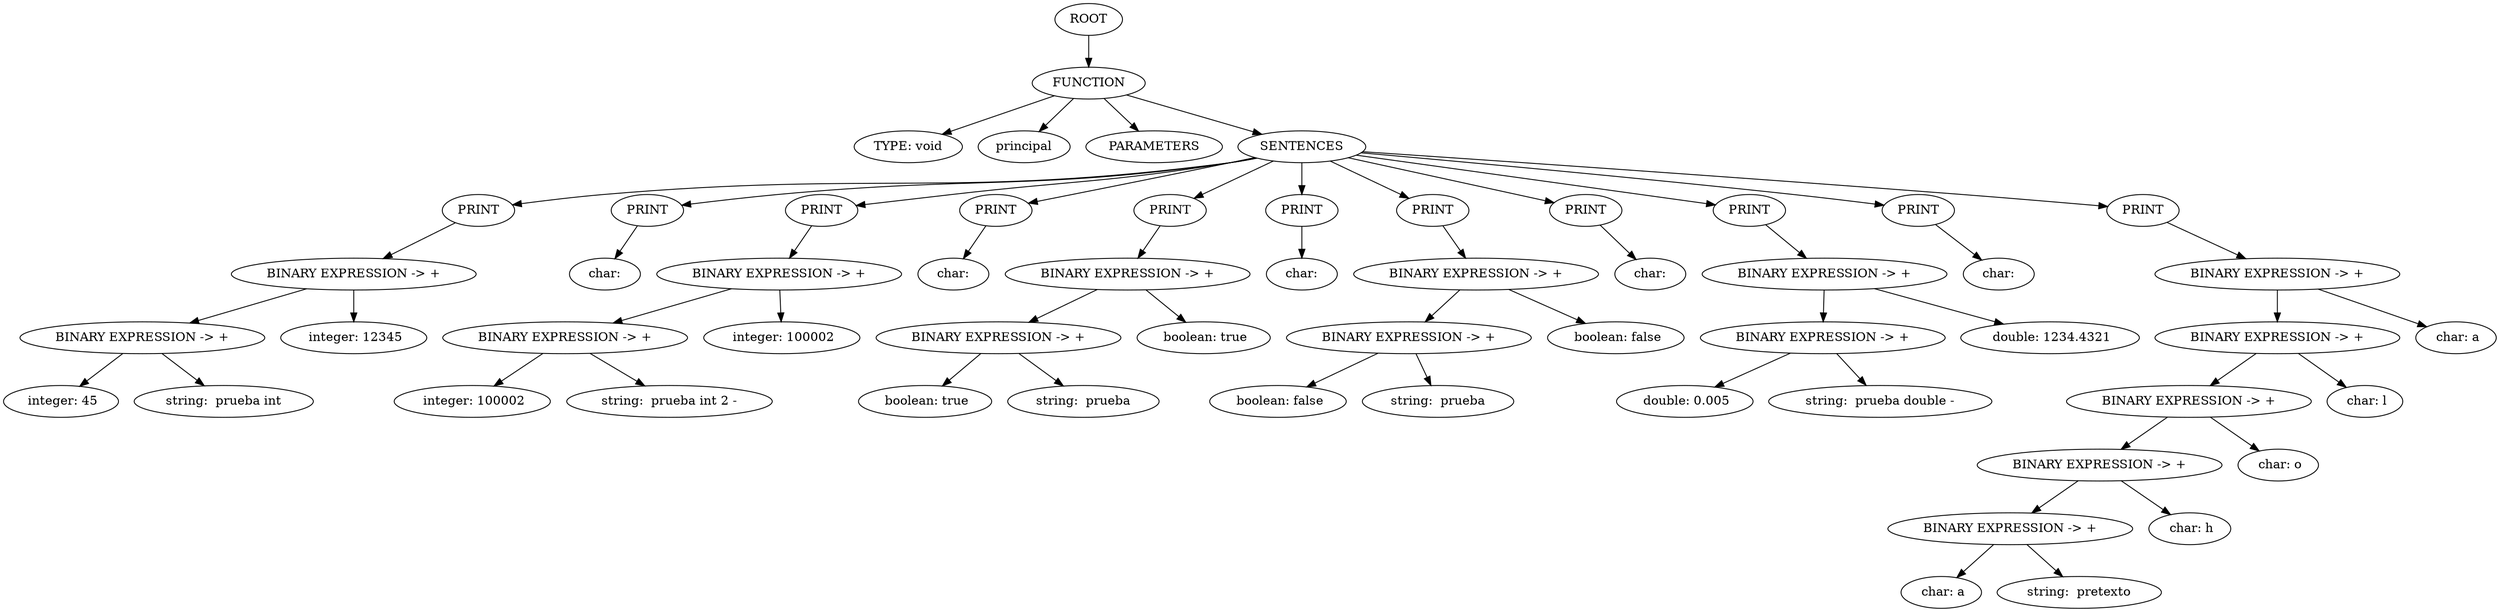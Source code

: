 digraph G{nodo0[label="ROOT"];
Node1[label="FUNCTION"];
nodo0->Node1;
Node2[label="TYPE: void"];
Node1->Node2;
Node3[label="principal"];
Node1->Node3;
Node4[label="PARAMETERS"];
Node1->Node4;
Node5[label="SENTENCES"];
Node1->Node5;
Node6[label="PRINT"];
Node5->Node6;
Node7[label="BINARY EXPRESSION -> +"];
Node6->Node7;
Node8[label="BINARY EXPRESSION -> +"];
Node7->Node8;
Node9[label=" integer: 45"];
Node8->Node9;
Node10[label=" string:  prueba int "];
Node8->Node10;
Node11[label=" integer: 12345"];
Node7->Node11;
Node12[label="PRINT"];
Node5->Node12;
Node13[label=" char: \n"];
Node12->Node13;
Node14[label="PRINT"];
Node5->Node14;
Node15[label="BINARY EXPRESSION -> +"];
Node14->Node15;
Node16[label="BINARY EXPRESSION -> +"];
Node15->Node16;
Node17[label=" integer: 100002"];
Node16->Node17;
Node18[label=" string:  prueba int 2 - "];
Node16->Node18;
Node19[label=" integer: 100002"];
Node15->Node19;
Node20[label="PRINT"];
Node5->Node20;
Node21[label=" char: \n"];
Node20->Node21;
Node22[label="PRINT"];
Node5->Node22;
Node23[label="BINARY EXPRESSION -> +"];
Node22->Node23;
Node24[label="BINARY EXPRESSION -> +"];
Node23->Node24;
Node25[label=" boolean: true"];
Node24->Node25;
Node26[label=" string:  prueba "];
Node24->Node26;
Node27[label=" boolean: true"];
Node23->Node27;
Node28[label="PRINT"];
Node5->Node28;
Node29[label=" char: \n"];
Node28->Node29;
Node30[label="PRINT"];
Node5->Node30;
Node31[label="BINARY EXPRESSION -> +"];
Node30->Node31;
Node32[label="BINARY EXPRESSION -> +"];
Node31->Node32;
Node33[label=" boolean: false"];
Node32->Node33;
Node34[label=" string:  prueba "];
Node32->Node34;
Node35[label=" boolean: false"];
Node31->Node35;
Node36[label="PRINT"];
Node5->Node36;
Node37[label=" char: \n"];
Node36->Node37;
Node38[label="PRINT"];
Node5->Node38;
Node39[label="BINARY EXPRESSION -> +"];
Node38->Node39;
Node40[label="BINARY EXPRESSION -> +"];
Node39->Node40;
Node41[label=" double: 0.005"];
Node40->Node41;
Node42[label=" string:  prueba double - "];
Node40->Node42;
Node43[label=" double: 1234.4321"];
Node39->Node43;
Node44[label="PRINT"];
Node5->Node44;
Node45[label=" char: \n"];
Node44->Node45;
Node46[label="PRINT"];
Node5->Node46;
Node47[label="BINARY EXPRESSION -> +"];
Node46->Node47;
Node48[label="BINARY EXPRESSION -> +"];
Node47->Node48;
Node49[label="BINARY EXPRESSION -> +"];
Node48->Node49;
Node50[label="BINARY EXPRESSION -> +"];
Node49->Node50;
Node51[label="BINARY EXPRESSION -> +"];
Node50->Node51;
Node52[label=" char: a"];
Node51->Node52;
Node53[label=" string:  pretexto "];
Node51->Node53;
Node54[label=" char: h"];
Node50->Node54;
Node55[label=" char: o"];
Node49->Node55;
Node56[label=" char: l"];
Node48->Node56;
Node57[label=" char: a"];
Node47->Node57;
}
